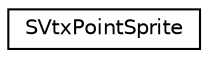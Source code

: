 digraph "Graphical Class Hierarchy"
{
  edge [fontname="Helvetica",fontsize="10",labelfontname="Helvetica",labelfontsize="10"];
  node [fontname="Helvetica",fontsize="10",shape=record];
  rankdir="LR";
  Node1 [label="SVtxPointSprite",height=0.2,width=0.4,color="black", fillcolor="white", style="filled",URL="$struct_s_vtx_point_sprite.html"];
}
